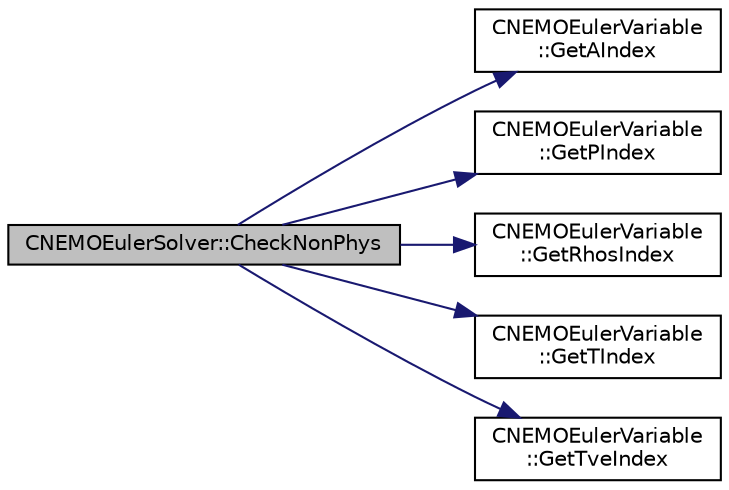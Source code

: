 digraph "CNEMOEulerSolver::CheckNonPhys"
{
 // LATEX_PDF_SIZE
  edge [fontname="Helvetica",fontsize="10",labelfontname="Helvetica",labelfontsize="10"];
  node [fontname="Helvetica",fontsize="10",shape=record];
  rankdir="LR";
  Node1 [label="CNEMOEulerSolver::CheckNonPhys",height=0.2,width=0.4,color="black", fillcolor="grey75", style="filled", fontcolor="black",tooltip="Check for unphysical points."];
  Node1 -> Node2 [color="midnightblue",fontsize="10",style="solid",fontname="Helvetica"];
  Node2 [label="CNEMOEulerVariable\l::GetAIndex",height=0.2,width=0.4,color="black", fillcolor="white", style="filled",URL="$classCNEMOEulerVariable.html#a655254c35ef7a63d509ab90c288a8e8e",tooltip="Retrieves the value of the soundspeed in the primitive variable vector."];
  Node1 -> Node3 [color="midnightblue",fontsize="10",style="solid",fontname="Helvetica"];
  Node3 [label="CNEMOEulerVariable\l::GetPIndex",height=0.2,width=0.4,color="black", fillcolor="white", style="filled",URL="$classCNEMOEulerVariable.html#a24cfa7d8f30e0c179e94c2bd147ecb42",tooltip="Retrieves the value of the pressure in the primitive variable vector."];
  Node1 -> Node4 [color="midnightblue",fontsize="10",style="solid",fontname="Helvetica"];
  Node4 [label="CNEMOEulerVariable\l::GetRhosIndex",height=0.2,width=0.4,color="black", fillcolor="white", style="filled",URL="$classCNEMOEulerVariable.html#a18cf86a19d9ee761bd0be1f90bcd2e33",tooltip="Retrieves the value of the species density in the primitive variable vector."];
  Node1 -> Node5 [color="midnightblue",fontsize="10",style="solid",fontname="Helvetica"];
  Node5 [label="CNEMOEulerVariable\l::GetTIndex",height=0.2,width=0.4,color="black", fillcolor="white", style="filled",URL="$classCNEMOEulerVariable.html#af45e7025f7ed138b4c1e39d6a2521891",tooltip="Retrieves the value of the in temperature the primitive variable vector."];
  Node1 -> Node6 [color="midnightblue",fontsize="10",style="solid",fontname="Helvetica"];
  Node6 [label="CNEMOEulerVariable\l::GetTveIndex",height=0.2,width=0.4,color="black", fillcolor="white", style="filled",URL="$classCNEMOEulerVariable.html#a7738e64c7df199868382c1af97ed9c89",tooltip="Retrieves the value of the vibe-elec temperature in the primitive variable vector."];
}

